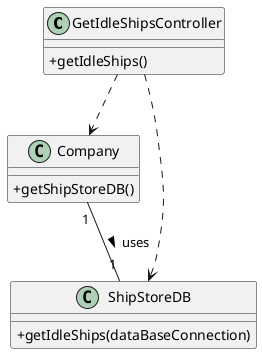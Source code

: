 @startuml
skinparam classAttributeIconSize 0

class GetIdleShipsController{
    +getIdleShips()
}

class Company {
    +getShipStoreDB()
}

class ShipStoreDB {
    +getIdleShips(dataBaseConnection)
}

GetIdleShipsController ..> Company
GetIdleShipsController ..> ShipStoreDB
Company "1" -- "1" ShipStoreDB : uses >

@enduml